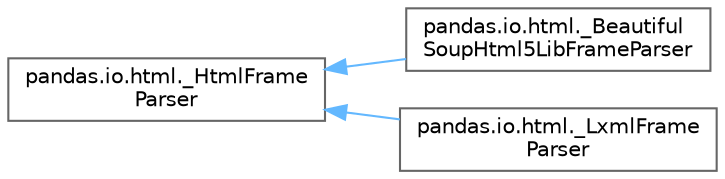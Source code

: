 digraph "Graphical Class Hierarchy"
{
 // LATEX_PDF_SIZE
  bgcolor="transparent";
  edge [fontname=Helvetica,fontsize=10,labelfontname=Helvetica,labelfontsize=10];
  node [fontname=Helvetica,fontsize=10,shape=box,height=0.2,width=0.4];
  rankdir="LR";
  Node0 [id="Node000000",label="pandas.io.html._HtmlFrame\lParser",height=0.2,width=0.4,color="grey40", fillcolor="white", style="filled",URL="$de/d64/classpandas_1_1io_1_1html_1_1__HtmlFrameParser.html",tooltip=" "];
  Node0 -> Node1 [id="edge4597_Node000000_Node000001",dir="back",color="steelblue1",style="solid",tooltip=" "];
  Node1 [id="Node000001",label="pandas.io.html._Beautiful\lSoupHtml5LibFrameParser",height=0.2,width=0.4,color="grey40", fillcolor="white", style="filled",URL="$d0/d92/classpandas_1_1io_1_1html_1_1__BeautifulSoupHtml5LibFrameParser.html",tooltip=" "];
  Node0 -> Node2 [id="edge4598_Node000000_Node000002",dir="back",color="steelblue1",style="solid",tooltip=" "];
  Node2 [id="Node000002",label="pandas.io.html._LxmlFrame\lParser",height=0.2,width=0.4,color="grey40", fillcolor="white", style="filled",URL="$d8/d1f/classpandas_1_1io_1_1html_1_1__LxmlFrameParser.html",tooltip=" "];
}
